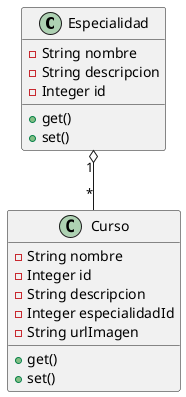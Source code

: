 @startuml

class Especialidad {
    - String nombre
    - String descripcion
    - Integer id
    + get()
    + set()
}

class Curso {
    - String nombre
    - Integer id
    - String descripcion
    - Integer especialidadId
    - String urlImagen
    + get()
    + set()
}

Especialidad "1" o-- "*" Curso


@enduml
